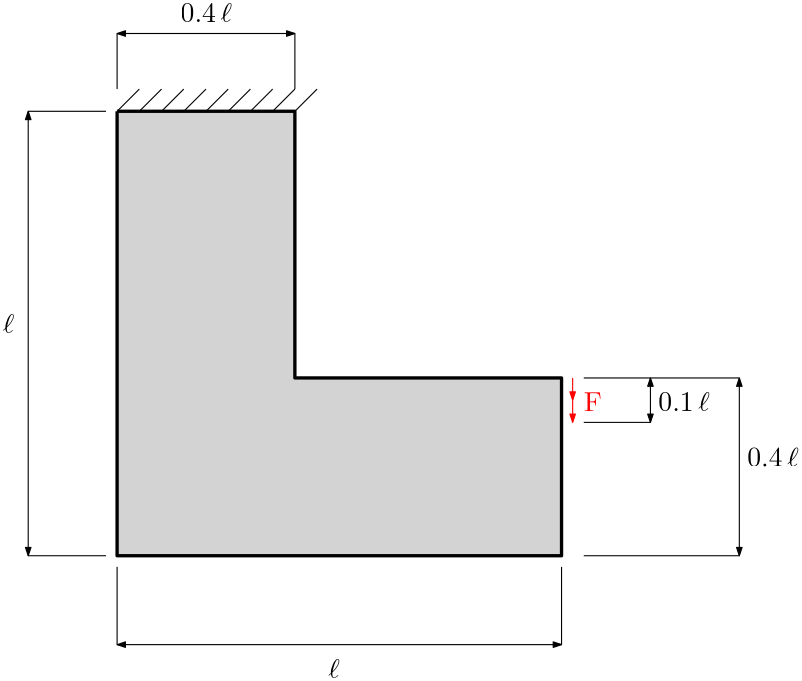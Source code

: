 <?xml version="1.0"?>
<!DOCTYPE ipe SYSTEM "ipe.dtd">
<ipe version="70206" creator="Ipe 7.2.7">
<info created="D:20181202203746" modified="D:20181202204834"/>
<ipestyle name="basic">
<symbol name="arrow/arc(spx)">
<path stroke="sym-stroke" fill="sym-stroke" pen="sym-pen">
0 0 m
-1 0.333 l
-1 -0.333 l
h
</path>
</symbol>
<symbol name="arrow/farc(spx)">
<path stroke="sym-stroke" fill="white" pen="sym-pen">
0 0 m
-1 0.333 l
-1 -0.333 l
h
</path>
</symbol>
<symbol name="arrow/ptarc(spx)">
<path stroke="sym-stroke" fill="sym-stroke" pen="sym-pen">
0 0 m
-1 0.333 l
-0.8 0 l
-1 -0.333 l
h
</path>
</symbol>
<symbol name="arrow/fptarc(spx)">
<path stroke="sym-stroke" fill="white" pen="sym-pen">
0 0 m
-1 0.333 l
-0.8 0 l
-1 -0.333 l
h
</path>
</symbol>
<symbol name="mark/circle(sx)" transformations="translations">
<path fill="sym-stroke">
0.6 0 0 0.6 0 0 e
0.4 0 0 0.4 0 0 e
</path>
</symbol>
<symbol name="mark/disk(sx)" transformations="translations">
<path fill="sym-stroke">
0.6 0 0 0.6 0 0 e
</path>
</symbol>
<symbol name="mark/fdisk(sfx)" transformations="translations">
<group>
<path fill="sym-fill">
0.5 0 0 0.5 0 0 e
</path>
<path fill="sym-stroke" fillrule="eofill">
0.6 0 0 0.6 0 0 e
0.4 0 0 0.4 0 0 e
</path>
</group>
</symbol>
<symbol name="mark/box(sx)" transformations="translations">
<path fill="sym-stroke" fillrule="eofill">
-0.6 -0.6 m
0.6 -0.6 l
0.6 0.6 l
-0.6 0.6 l
h
-0.4 -0.4 m
0.4 -0.4 l
0.4 0.4 l
-0.4 0.4 l
h
</path>
</symbol>
<symbol name="mark/square(sx)" transformations="translations">
<path fill="sym-stroke">
-0.6 -0.6 m
0.6 -0.6 l
0.6 0.6 l
-0.6 0.6 l
h
</path>
</symbol>
<symbol name="mark/fsquare(sfx)" transformations="translations">
<group>
<path fill="sym-fill">
-0.5 -0.5 m
0.5 -0.5 l
0.5 0.5 l
-0.5 0.5 l
h
</path>
<path fill="sym-stroke" fillrule="eofill">
-0.6 -0.6 m
0.6 -0.6 l
0.6 0.6 l
-0.6 0.6 l
h
-0.4 -0.4 m
0.4 -0.4 l
0.4 0.4 l
-0.4 0.4 l
h
</path>
</group>
</symbol>
<symbol name="mark/cross(sx)" transformations="translations">
<group>
<path fill="sym-stroke">
-0.43 -0.57 m
0.57 0.43 l
0.43 0.57 l
-0.57 -0.43 l
h
</path>
<path fill="sym-stroke">
-0.43 0.57 m
0.57 -0.43 l
0.43 -0.57 l
-0.57 0.43 l
h
</path>
</group>
</symbol>
<symbol name="arrow/fnormal(spx)">
<path stroke="sym-stroke" fill="white" pen="sym-pen">
0 0 m
-1 0.333 l
-1 -0.333 l
h
</path>
</symbol>
<symbol name="arrow/pointed(spx)">
<path stroke="sym-stroke" fill="sym-stroke" pen="sym-pen">
0 0 m
-1 0.333 l
-0.8 0 l
-1 -0.333 l
h
</path>
</symbol>
<symbol name="arrow/fpointed(spx)">
<path stroke="sym-stroke" fill="white" pen="sym-pen">
0 0 m
-1 0.333 l
-0.8 0 l
-1 -0.333 l
h
</path>
</symbol>
<symbol name="arrow/linear(spx)">
<path stroke="sym-stroke" pen="sym-pen">
-1 0.333 m
0 0 l
-1 -0.333 l
</path>
</symbol>
<symbol name="arrow/fdouble(spx)">
<path stroke="sym-stroke" fill="white" pen="sym-pen">
0 0 m
-1 0.333 l
-1 -0.333 l
h
-1 0 m
-2 0.333 l
-2 -0.333 l
h
</path>
</symbol>
<symbol name="arrow/double(spx)">
<path stroke="sym-stroke" fill="sym-stroke" pen="sym-pen">
0 0 m
-1 0.333 l
-1 -0.333 l
h
-1 0 m
-2 0.333 l
-2 -0.333 l
h
</path>
</symbol>
<pen name="heavier" value="0.8"/>
<pen name="fat" value="1.2"/>
<pen name="ultrafat" value="2"/>
<symbolsize name="large" value="5"/>
<symbolsize name="small" value="2"/>
<symbolsize name="tiny" value="1.1"/>
<arrowsize name="large" value="10"/>
<arrowsize name="small" value="5"/>
<arrowsize name="tiny" value="3"/>
<color name="red" value="1 0 0"/>
<color name="green" value="0 1 0"/>
<color name="blue" value="0 0 1"/>
<color name="yellow" value="1 1 0"/>
<color name="orange" value="1 0.647 0"/>
<color name="gold" value="1 0.843 0"/>
<color name="purple" value="0.627 0.125 0.941"/>
<color name="gray" value="0.745"/>
<color name="brown" value="0.647 0.165 0.165"/>
<color name="navy" value="0 0 0.502"/>
<color name="pink" value="1 0.753 0.796"/>
<color name="seagreen" value="0.18 0.545 0.341"/>
<color name="turquoise" value="0.251 0.878 0.816"/>
<color name="violet" value="0.933 0.51 0.933"/>
<color name="darkblue" value="0 0 0.545"/>
<color name="darkcyan" value="0 0.545 0.545"/>
<color name="darkgray" value="0.663"/>
<color name="darkgreen" value="0 0.392 0"/>
<color name="darkmagenta" value="0.545 0 0.545"/>
<color name="darkorange" value="1 0.549 0"/>
<color name="darkred" value="0.545 0 0"/>
<color name="lightblue" value="0.678 0.847 0.902"/>
<color name="lightcyan" value="0.878 1 1"/>
<color name="lightgray" value="0.827"/>
<color name="lightgreen" value="0.565 0.933 0.565"/>
<color name="lightyellow" value="1 1 0.878"/>
<dashstyle name="dashed" value="[4] 0"/>
<dashstyle name="dotted" value="[1 3] 0"/>
<dashstyle name="dash dotted" value="[4 2 1 2] 0"/>
<dashstyle name="dash dot dotted" value="[4 2 1 2 1 2] 0"/>
<textsize name="large" value="\large"/>
<textsize name="Large" value="\Large"/>
<textsize name="LARGE" value="\LARGE"/>
<textsize name="huge" value="\huge"/>
<textsize name="Huge" value="\Huge"/>
<textsize name="small" value="\small"/>
<textsize name="footnote" value="\footnotesize"/>
<textsize name="tiny" value="\tiny"/>
<textstyle name="center" begin="\begin{center}" end="\end{center}"/>
<textstyle name="itemize" begin="\begin{itemize}" end="\end{itemize}"/>
<textstyle name="item" begin="\begin{itemize}\item{}" end="\end{itemize}"/>
<gridsize name="4 pts" value="4"/>
<gridsize name="8 pts (~3 mm)" value="8"/>
<gridsize name="16 pts (~6 mm)" value="16"/>
<gridsize name="32 pts (~12 mm)" value="32"/>
<gridsize name="10 pts (~3.5 mm)" value="10"/>
<gridsize name="20 pts (~7 mm)" value="20"/>
<gridsize name="14 pts (~5 mm)" value="14"/>
<gridsize name="28 pts (~10 mm)" value="28"/>
<gridsize name="56 pts (~20 mm)" value="56"/>
<anglesize name="90 deg" value="90"/>
<anglesize name="60 deg" value="60"/>
<anglesize name="45 deg" value="45"/>
<anglesize name="30 deg" value="30"/>
<anglesize name="22.5 deg" value="22.5"/>
<opacity name="10%" value="0.1"/>
<opacity name="30%" value="0.3"/>
<opacity name="50%" value="0.5"/>
<opacity name="75%" value="0.75"/>
<tiling name="falling" angle="-60" step="4" width="1"/>
<tiling name="rising" angle="30" step="4" width="1"/>
</ipestyle>
<page>
<layer name="alpha"/>
<view layers="alpha" active="alpha"/>
<path layer="alpha" matrix="1 0 -0 1 0 -0" stroke="black" fill="lightgray" pen="fat">
176 656 m
176 496 l
336 496 l
336 560 l
240 560 l
240 656 l
176 656 l
</path>
<path stroke="black">
176 656 m
184 664 l
184 664 l
</path>
<path stroke="black">
184 656 m
192 664 l
</path>
<path stroke="black">
192 656 m
200 664 l
</path>
<path stroke="black">
200 656 m
208 664 l
</path>
<path stroke="black">
208 656 m
216 664 l
</path>
<path stroke="black">
216 656 m
224 664 l
</path>
<path stroke="black">
224 656 m
232 664 l
</path>
<path stroke="black">
232 656 m
240 664 l
</path>
<path stroke="black">
240 656 m
248 664 l
</path>
<path stroke="red" arrow="normal/tiny">
340 560 m
340 552 l
</path>
<path stroke="red" arrow="normal/tiny">
340 552 m
340 544 l
</path>
<path stroke="black">
176 492 m
176 464 l
</path>
<path stroke="black">
336 492 m
336 464 l
</path>
<path stroke="black">
172 656 m
144 656 l
</path>
<path stroke="black">
172 496 m
144 496 l
</path>
<path stroke="black" arrow="normal/tiny" rarrow="normal/tiny">
144 656 m
144 496 l
</path>
<path stroke="black" arrow="normal/tiny" rarrow="normal/tiny">
176 464 m
336 464 l
</path>
<text matrix="-0.97218 0.234234 -0.234234 -0.97218 396.075 1113.92" transformations="translations" pos="128 584" stroke="black" type="label" width="4.151" height="6.918" depth="0" valign="baseline">$\ell$</text>
<text matrix="1 0 0 1 124 -132" transformations="translations" pos="128 584" stroke="black" type="label" width="4.151" height="6.918" depth="0" valign="baseline" style="math">\ell</text>
<path stroke="black">
176 664 m
176 684 l
176 684 l
</path>
<path stroke="black">
240 664 m
240 684 l
</path>
<path stroke="black" arrow="normal/tiny" rarrow="normal/tiny">
176 684 m
240 684 l
</path>
<text matrix="-0.97218 0.234234 -0.234234 -0.97218 460.075 1225.92" transformations="translations" pos="128 584" stroke="black" type="label" width="18.542" height="6.918" depth="0" valign="baseline" style="math">0.4\,\ell</text>
<path stroke="black">
344 560 m
368 560 l
</path>
<path stroke="black">
344 544 m
368 544 l
</path>
<path stroke="black" arrow="normal/tiny" rarrow="normal/tiny">
368 560 m
368 544 l
</path>
<text matrix="-0.97218 0.234234 -0.234234 -0.97218 632.075 1085.92" transformations="translations" pos="128 584" stroke="black" type="label" width="18.542" height="6.918" depth="0" valign="baseline" style="math">0.1\,\ell</text>
<path stroke="black">
368 560 m
400 560 l
</path>
<path stroke="black">
344 496 m
400 496 l
</path>
<path stroke="black" arrow="normal/tiny" rarrow="normal/tiny">
400 560 m
400 496 l
</path>
<text matrix="-0.97218 0.234234 -0.234234 -0.97218 664.075 1065.92" transformations="translations" pos="128 584" stroke="black" type="label" width="18.542" height="6.918" depth="0" valign="baseline" style="math">0.4\,\ell</text>
<text matrix="1 0 0 1 -4 -4" transformations="translations" pos="348 552" stroke="red" type="label" width="6.503" height="6.808" depth="0" valign="baseline">F</text>
</page>
</ipe>
